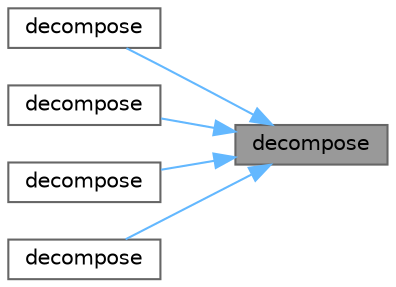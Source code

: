 digraph "decompose"
{
 // LATEX_PDF_SIZE
  bgcolor="transparent";
  edge [fontname=Helvetica,fontsize=10,labelfontname=Helvetica,labelfontsize=10];
  node [fontname=Helvetica,fontsize=10,shape=box,height=0.2,width=0.4];
  rankdir="RL";
  Node1 [id="Node000001",label="decompose",height=0.2,width=0.4,color="gray40", fillcolor="grey60", style="filled", fontcolor="black",tooltip=" "];
  Node1 -> Node2 [id="edge1_Node000001_Node000002",dir="back",color="steelblue1",style="solid",tooltip=" "];
  Node2 [id="Node000002",label="decompose",height=0.2,width=0.4,color="grey40", fillcolor="white", style="filled",URL="$classFoam_1_1hierarchGeomDecomp.html#a4e8a2e7720b7993d8d9269e40b2121f6",tooltip=" "];
  Node1 -> Node3 [id="edge2_Node000001_Node000003",dir="back",color="steelblue1",style="solid",tooltip=" "];
  Node3 [id="Node000003",label="decompose",height=0.2,width=0.4,color="grey40", fillcolor="white", style="filled",URL="$classFoam_1_1hierarchGeomDecomp.html#ac5082cb3753702cd14fcb22b1ef39142",tooltip=" "];
  Node1 -> Node4 [id="edge3_Node000001_Node000004",dir="back",color="steelblue1",style="solid",tooltip=" "];
  Node4 [id="Node000004",label="decompose",height=0.2,width=0.4,color="grey40", fillcolor="white", style="filled",URL="$classFoam_1_1hierarchGeomDecomp.html#a7a3b07c4b5bb345fb0a0626ab4ec6b5e",tooltip=" "];
  Node1 -> Node5 [id="edge4_Node000001_Node000005",dir="back",color="steelblue1",style="solid",tooltip=" "];
  Node5 [id="Node000005",label="decompose",height=0.2,width=0.4,color="grey40", fillcolor="white", style="filled",URL="$classFoam_1_1hierarchGeomDecomp.html#ac711a2f396a25e4a050be0c60da6a862",tooltip=" "];
}
